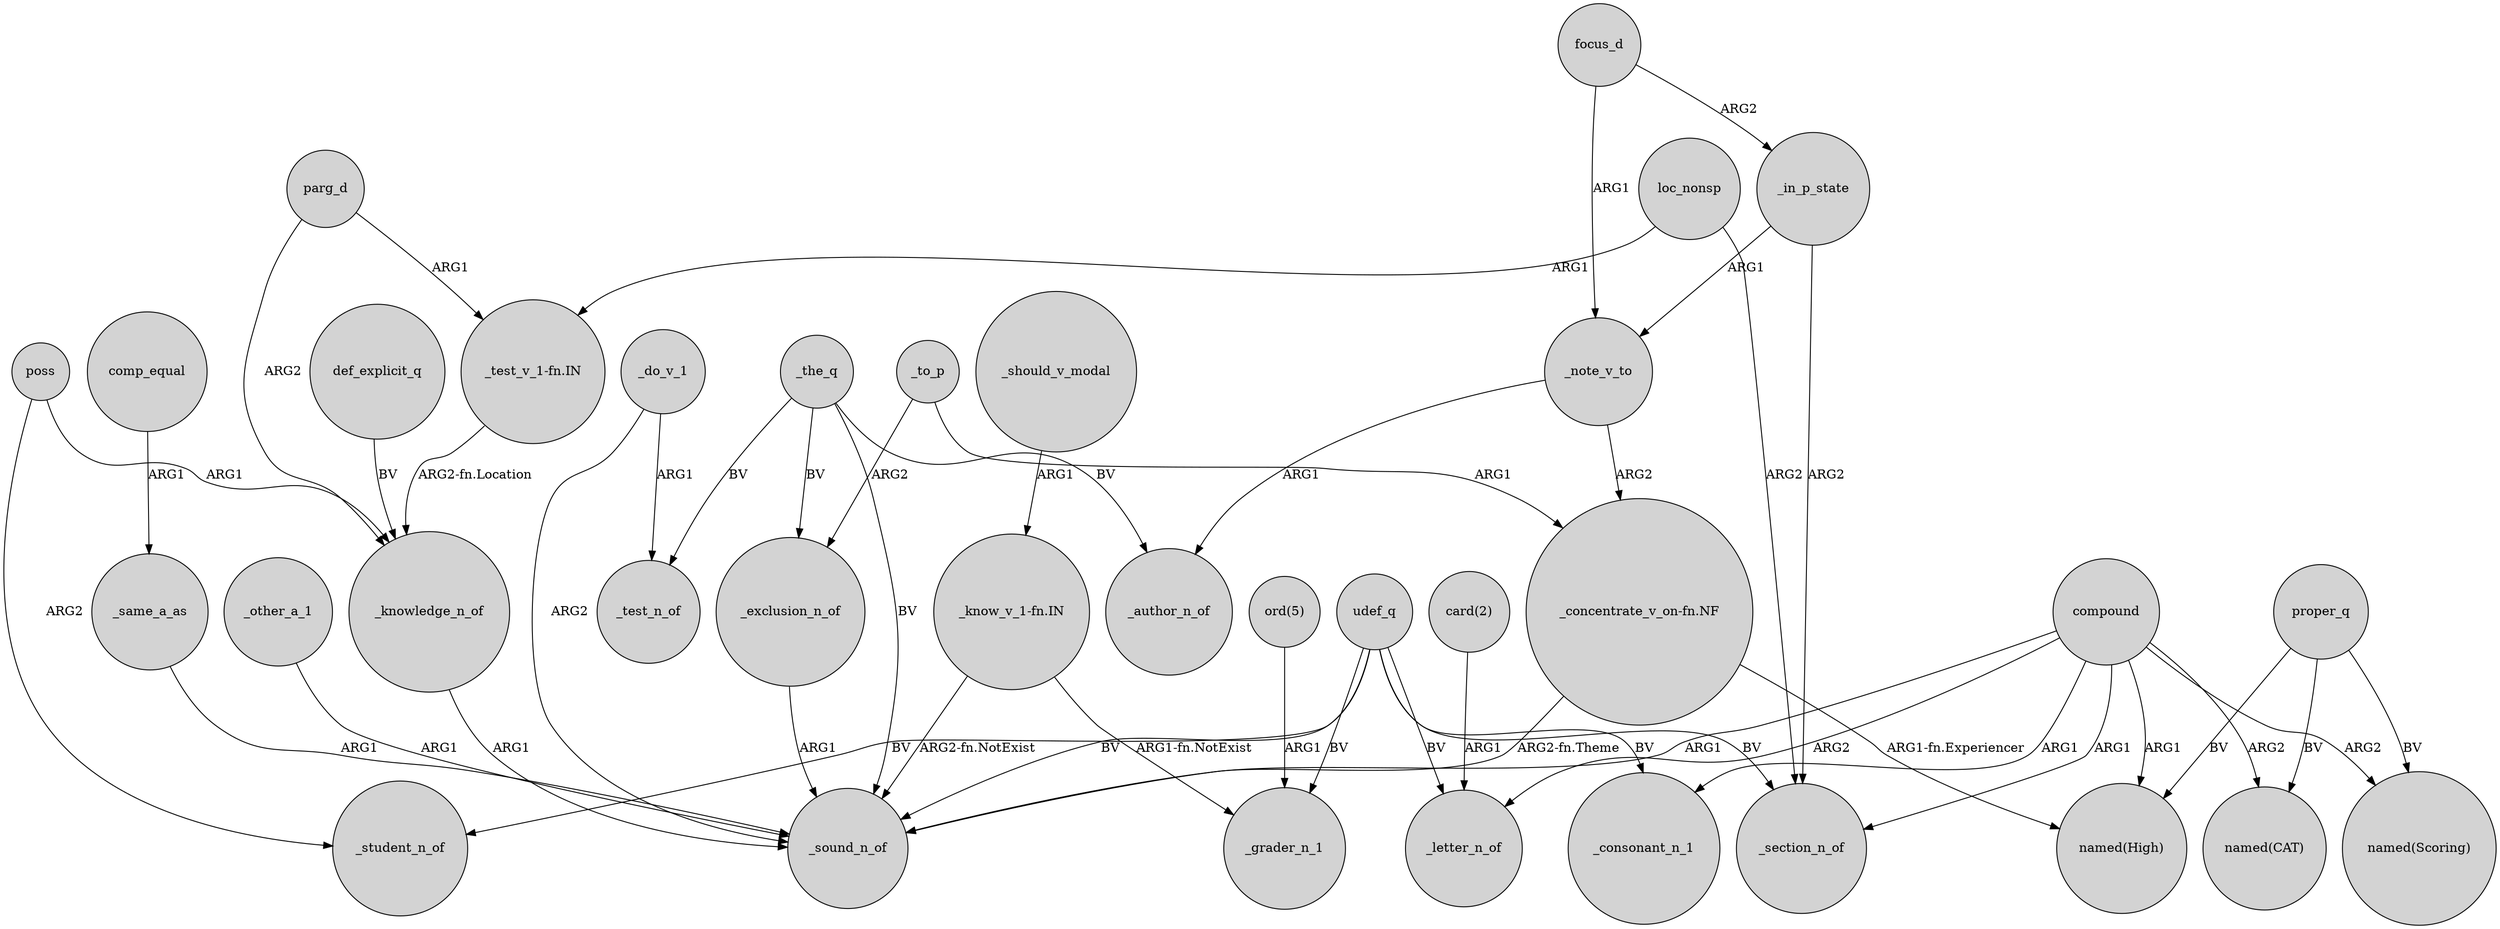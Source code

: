 digraph {
	node [shape=circle style=filled]
	_the_q -> _test_n_of [label=BV]
	_exclusion_n_of -> _sound_n_of [label=ARG1]
	compound -> _consonant_n_1 [label=ARG1]
	_knowledge_n_of -> _sound_n_of [label=ARG1]
	def_explicit_q -> _knowledge_n_of [label=BV]
	_note_v_to -> "_concentrate_v_on-fn.NF" [label=ARG2]
	compound -> _sound_n_of [label=ARG1]
	udef_q -> _letter_n_of [label=BV]
	poss -> _student_n_of [label=ARG2]
	_the_q -> _author_n_of [label=BV]
	_do_v_1 -> _test_n_of [label=ARG1]
	_to_p -> _exclusion_n_of [label=ARG2]
	_the_q -> _exclusion_n_of [label=BV]
	focus_d -> _note_v_to [label=ARG1]
	proper_q -> "named(CAT)" [label=BV]
	parg_d -> "_test_v_1-fn.IN" [label=ARG1]
	focus_d -> _in_p_state [label=ARG2]
	udef_q -> _student_n_of [label=BV]
	compound -> _section_n_of [label=ARG1]
	_the_q -> _sound_n_of [label=BV]
	"ord(5)" -> _grader_n_1 [label=ARG1]
	compound -> _letter_n_of [label=ARG2]
	"_know_v_1-fn.IN" -> _grader_n_1 [label="ARG1-fn.NotExist"]
	proper_q -> "named(High)" [label=BV]
	loc_nonsp -> "_test_v_1-fn.IN" [label=ARG1]
	_other_a_1 -> _sound_n_of [label=ARG1]
	_same_a_as -> _sound_n_of [label=ARG1]
	_should_v_modal -> "_know_v_1-fn.IN" [label=ARG1]
	udef_q -> _consonant_n_1 [label=BV]
	udef_q -> _grader_n_1 [label=BV]
	comp_equal -> _same_a_as [label=ARG1]
	_in_p_state -> _section_n_of [label=ARG2]
	poss -> _knowledge_n_of [label=ARG1]
	parg_d -> _knowledge_n_of [label=ARG2]
	"_test_v_1-fn.IN" -> _knowledge_n_of [label="ARG2-fn.Location"]
	"_know_v_1-fn.IN" -> _sound_n_of [label="ARG2-fn.NotExist"]
	compound -> "named(CAT)" [label=ARG2]
	_note_v_to -> _author_n_of [label=ARG1]
	compound -> "named(High)" [label=ARG1]
	compound -> "named(Scoring)" [label=ARG2]
	_to_p -> "_concentrate_v_on-fn.NF" [label=ARG1]
	_do_v_1 -> _sound_n_of [label=ARG2]
	udef_q -> _sound_n_of [label=BV]
	_in_p_state -> _note_v_to [label=ARG1]
	"card(2)" -> _letter_n_of [label=ARG1]
	"_concentrate_v_on-fn.NF" -> _sound_n_of [label="ARG2-fn.Theme"]
	loc_nonsp -> _section_n_of [label=ARG2]
	proper_q -> "named(Scoring)" [label=BV]
	udef_q -> _section_n_of [label=BV]
	"_concentrate_v_on-fn.NF" -> "named(High)" [label="ARG1-fn.Experiencer"]
}

